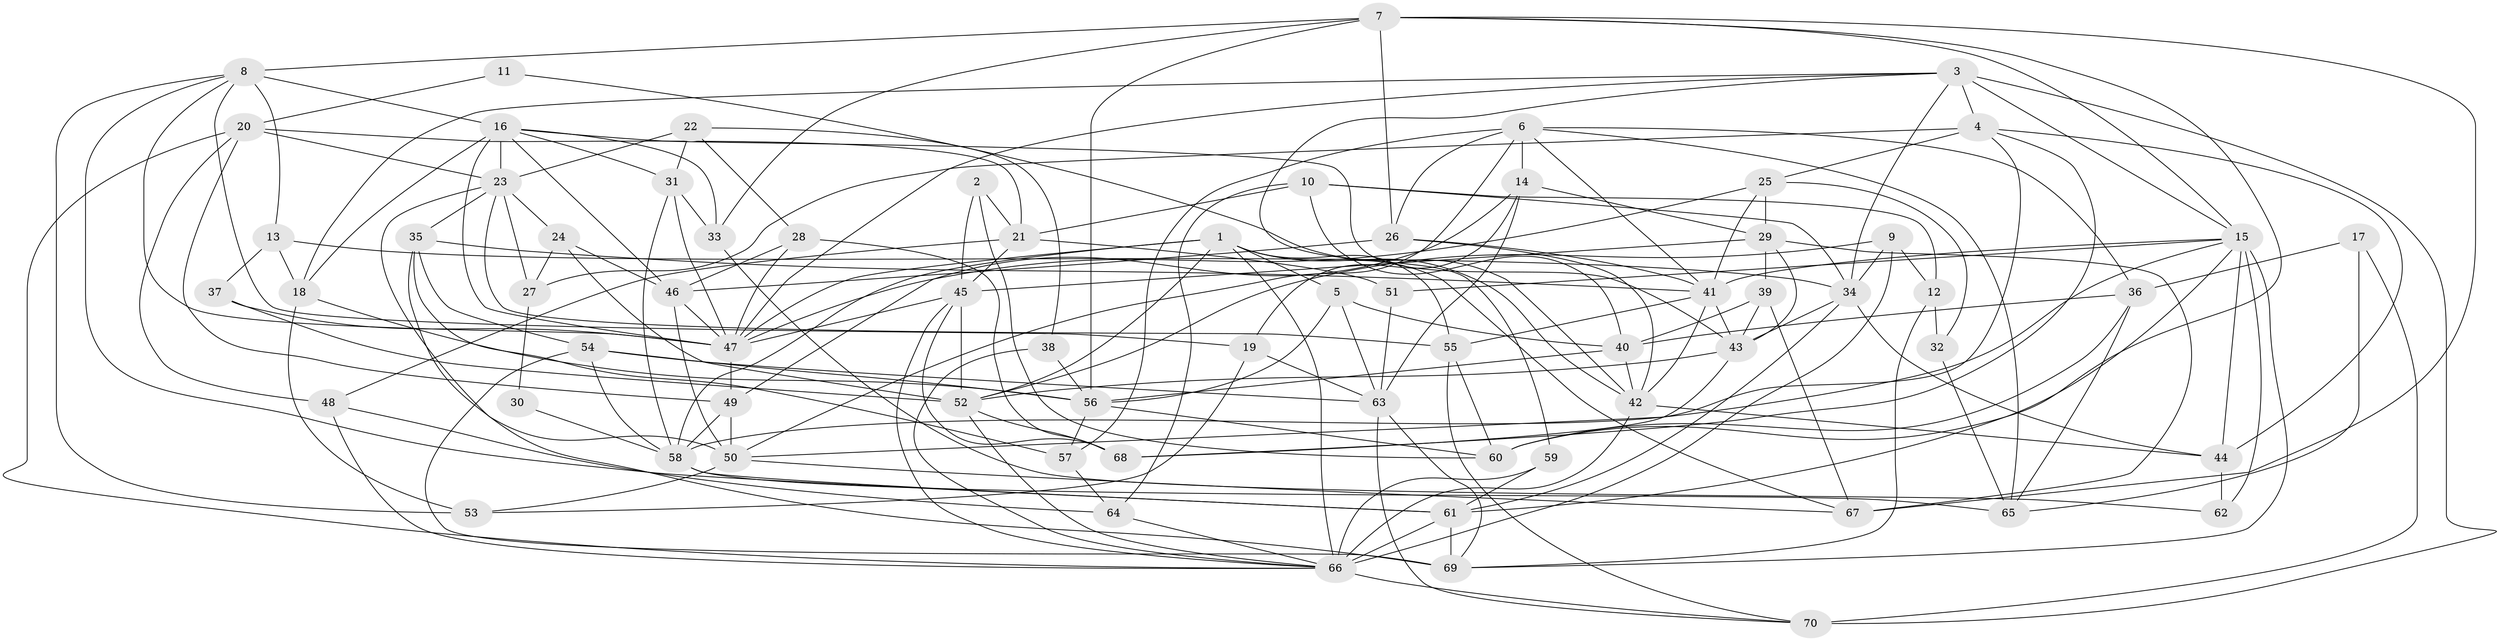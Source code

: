 // original degree distribution, {5: 0.20863309352517986, 3: 0.28776978417266186, 4: 0.2302158273381295, 6: 0.10071942446043165, 2: 0.12949640287769784, 7: 0.03597122302158273, 8: 0.007194244604316547}
// Generated by graph-tools (version 1.1) at 2025/02/03/09/25 03:02:13]
// undirected, 70 vertices, 190 edges
graph export_dot {
graph [start="1"]
  node [color=gray90,style=filled];
  1;
  2;
  3;
  4;
  5;
  6;
  7;
  8;
  9;
  10;
  11;
  12;
  13;
  14;
  15;
  16;
  17;
  18;
  19;
  20;
  21;
  22;
  23;
  24;
  25;
  26;
  27;
  28;
  29;
  30;
  31;
  32;
  33;
  34;
  35;
  36;
  37;
  38;
  39;
  40;
  41;
  42;
  43;
  44;
  45;
  46;
  47;
  48;
  49;
  50;
  51;
  52;
  53;
  54;
  55;
  56;
  57;
  58;
  59;
  60;
  61;
  62;
  63;
  64;
  65;
  66;
  67;
  68;
  69;
  70;
  1 -- 5 [weight=1.0];
  1 -- 42 [weight=1.0];
  1 -- 47 [weight=1.0];
  1 -- 52 [weight=1.0];
  1 -- 55 [weight=1.0];
  1 -- 58 [weight=1.0];
  1 -- 66 [weight=1.0];
  1 -- 67 [weight=1.0];
  2 -- 21 [weight=1.0];
  2 -- 45 [weight=1.0];
  2 -- 60 [weight=1.0];
  3 -- 4 [weight=1.0];
  3 -- 15 [weight=1.0];
  3 -- 18 [weight=1.0];
  3 -- 34 [weight=1.0];
  3 -- 47 [weight=1.0];
  3 -- 59 [weight=1.0];
  3 -- 70 [weight=2.0];
  4 -- 25 [weight=1.0];
  4 -- 27 [weight=1.0];
  4 -- 44 [weight=1.0];
  4 -- 50 [weight=1.0];
  4 -- 68 [weight=1.0];
  5 -- 40 [weight=1.0];
  5 -- 56 [weight=1.0];
  5 -- 63 [weight=1.0];
  6 -- 14 [weight=1.0];
  6 -- 26 [weight=1.0];
  6 -- 36 [weight=1.0];
  6 -- 41 [weight=1.0];
  6 -- 50 [weight=1.0];
  6 -- 57 [weight=1.0];
  6 -- 65 [weight=1.0];
  7 -- 8 [weight=1.0];
  7 -- 15 [weight=1.0];
  7 -- 26 [weight=1.0];
  7 -- 33 [weight=1.0];
  7 -- 56 [weight=1.0];
  7 -- 60 [weight=1.0];
  7 -- 67 [weight=1.0];
  8 -- 13 [weight=1.0];
  8 -- 16 [weight=2.0];
  8 -- 19 [weight=1.0];
  8 -- 47 [weight=1.0];
  8 -- 53 [weight=1.0];
  8 -- 61 [weight=1.0];
  9 -- 12 [weight=1.0];
  9 -- 34 [weight=1.0];
  9 -- 52 [weight=2.0];
  9 -- 66 [weight=2.0];
  10 -- 12 [weight=1.0];
  10 -- 21 [weight=1.0];
  10 -- 34 [weight=1.0];
  10 -- 40 [weight=1.0];
  10 -- 64 [weight=1.0];
  11 -- 20 [weight=1.0];
  11 -- 42 [weight=1.0];
  12 -- 32 [weight=1.0];
  12 -- 69 [weight=1.0];
  13 -- 18 [weight=1.0];
  13 -- 34 [weight=1.0];
  13 -- 37 [weight=1.0];
  14 -- 19 [weight=1.0];
  14 -- 29 [weight=1.0];
  14 -- 49 [weight=1.0];
  14 -- 63 [weight=1.0];
  15 -- 41 [weight=1.0];
  15 -- 44 [weight=1.0];
  15 -- 51 [weight=1.0];
  15 -- 58 [weight=1.0];
  15 -- 61 [weight=1.0];
  15 -- 62 [weight=1.0];
  15 -- 69 [weight=1.0];
  16 -- 18 [weight=1.0];
  16 -- 23 [weight=1.0];
  16 -- 31 [weight=1.0];
  16 -- 33 [weight=1.0];
  16 -- 43 [weight=1.0];
  16 -- 46 [weight=1.0];
  16 -- 47 [weight=1.0];
  17 -- 36 [weight=1.0];
  17 -- 65 [weight=1.0];
  17 -- 70 [weight=1.0];
  18 -- 53 [weight=1.0];
  18 -- 56 [weight=1.0];
  19 -- 53 [weight=1.0];
  19 -- 63 [weight=1.0];
  20 -- 21 [weight=1.0];
  20 -- 23 [weight=1.0];
  20 -- 48 [weight=1.0];
  20 -- 49 [weight=1.0];
  20 -- 66 [weight=1.0];
  21 -- 45 [weight=1.0];
  21 -- 48 [weight=1.0];
  21 -- 51 [weight=2.0];
  22 -- 23 [weight=1.0];
  22 -- 28 [weight=1.0];
  22 -- 31 [weight=1.0];
  22 -- 38 [weight=1.0];
  23 -- 24 [weight=1.0];
  23 -- 27 [weight=1.0];
  23 -- 35 [weight=1.0];
  23 -- 50 [weight=1.0];
  23 -- 55 [weight=1.0];
  24 -- 27 [weight=1.0];
  24 -- 46 [weight=1.0];
  24 -- 52 [weight=1.0];
  25 -- 29 [weight=1.0];
  25 -- 32 [weight=2.0];
  25 -- 41 [weight=1.0];
  25 -- 47 [weight=2.0];
  26 -- 41 [weight=1.0];
  26 -- 42 [weight=2.0];
  26 -- 46 [weight=1.0];
  27 -- 30 [weight=1.0];
  28 -- 46 [weight=1.0];
  28 -- 47 [weight=2.0];
  28 -- 68 [weight=1.0];
  29 -- 39 [weight=2.0];
  29 -- 43 [weight=1.0];
  29 -- 45 [weight=1.0];
  29 -- 67 [weight=1.0];
  30 -- 58 [weight=1.0];
  31 -- 33 [weight=1.0];
  31 -- 47 [weight=1.0];
  31 -- 58 [weight=1.0];
  32 -- 65 [weight=1.0];
  33 -- 62 [weight=1.0];
  34 -- 43 [weight=1.0];
  34 -- 44 [weight=1.0];
  34 -- 61 [weight=1.0];
  35 -- 41 [weight=1.0];
  35 -- 54 [weight=1.0];
  35 -- 57 [weight=2.0];
  35 -- 69 [weight=1.0];
  36 -- 40 [weight=1.0];
  36 -- 60 [weight=1.0];
  36 -- 65 [weight=1.0];
  37 -- 47 [weight=1.0];
  37 -- 52 [weight=1.0];
  38 -- 56 [weight=1.0];
  38 -- 66 [weight=1.0];
  39 -- 40 [weight=1.0];
  39 -- 43 [weight=1.0];
  39 -- 67 [weight=1.0];
  40 -- 42 [weight=1.0];
  40 -- 56 [weight=1.0];
  41 -- 42 [weight=1.0];
  41 -- 43 [weight=1.0];
  41 -- 55 [weight=1.0];
  42 -- 44 [weight=1.0];
  42 -- 66 [weight=1.0];
  43 -- 52 [weight=1.0];
  43 -- 68 [weight=1.0];
  44 -- 62 [weight=1.0];
  45 -- 47 [weight=1.0];
  45 -- 52 [weight=1.0];
  45 -- 66 [weight=1.0];
  45 -- 68 [weight=1.0];
  46 -- 47 [weight=1.0];
  46 -- 50 [weight=1.0];
  47 -- 49 [weight=1.0];
  48 -- 64 [weight=1.0];
  48 -- 66 [weight=1.0];
  49 -- 50 [weight=1.0];
  49 -- 58 [weight=1.0];
  50 -- 53 [weight=1.0];
  50 -- 67 [weight=1.0];
  51 -- 63 [weight=1.0];
  52 -- 66 [weight=1.0];
  52 -- 68 [weight=1.0];
  54 -- 56 [weight=1.0];
  54 -- 58 [weight=1.0];
  54 -- 63 [weight=1.0];
  54 -- 69 [weight=1.0];
  55 -- 60 [weight=1.0];
  55 -- 70 [weight=1.0];
  56 -- 57 [weight=1.0];
  56 -- 60 [weight=1.0];
  57 -- 64 [weight=1.0];
  58 -- 61 [weight=1.0];
  58 -- 65 [weight=1.0];
  59 -- 61 [weight=1.0];
  59 -- 66 [weight=1.0];
  61 -- 66 [weight=1.0];
  61 -- 69 [weight=2.0];
  63 -- 69 [weight=1.0];
  63 -- 70 [weight=1.0];
  64 -- 66 [weight=1.0];
  66 -- 70 [weight=2.0];
}
